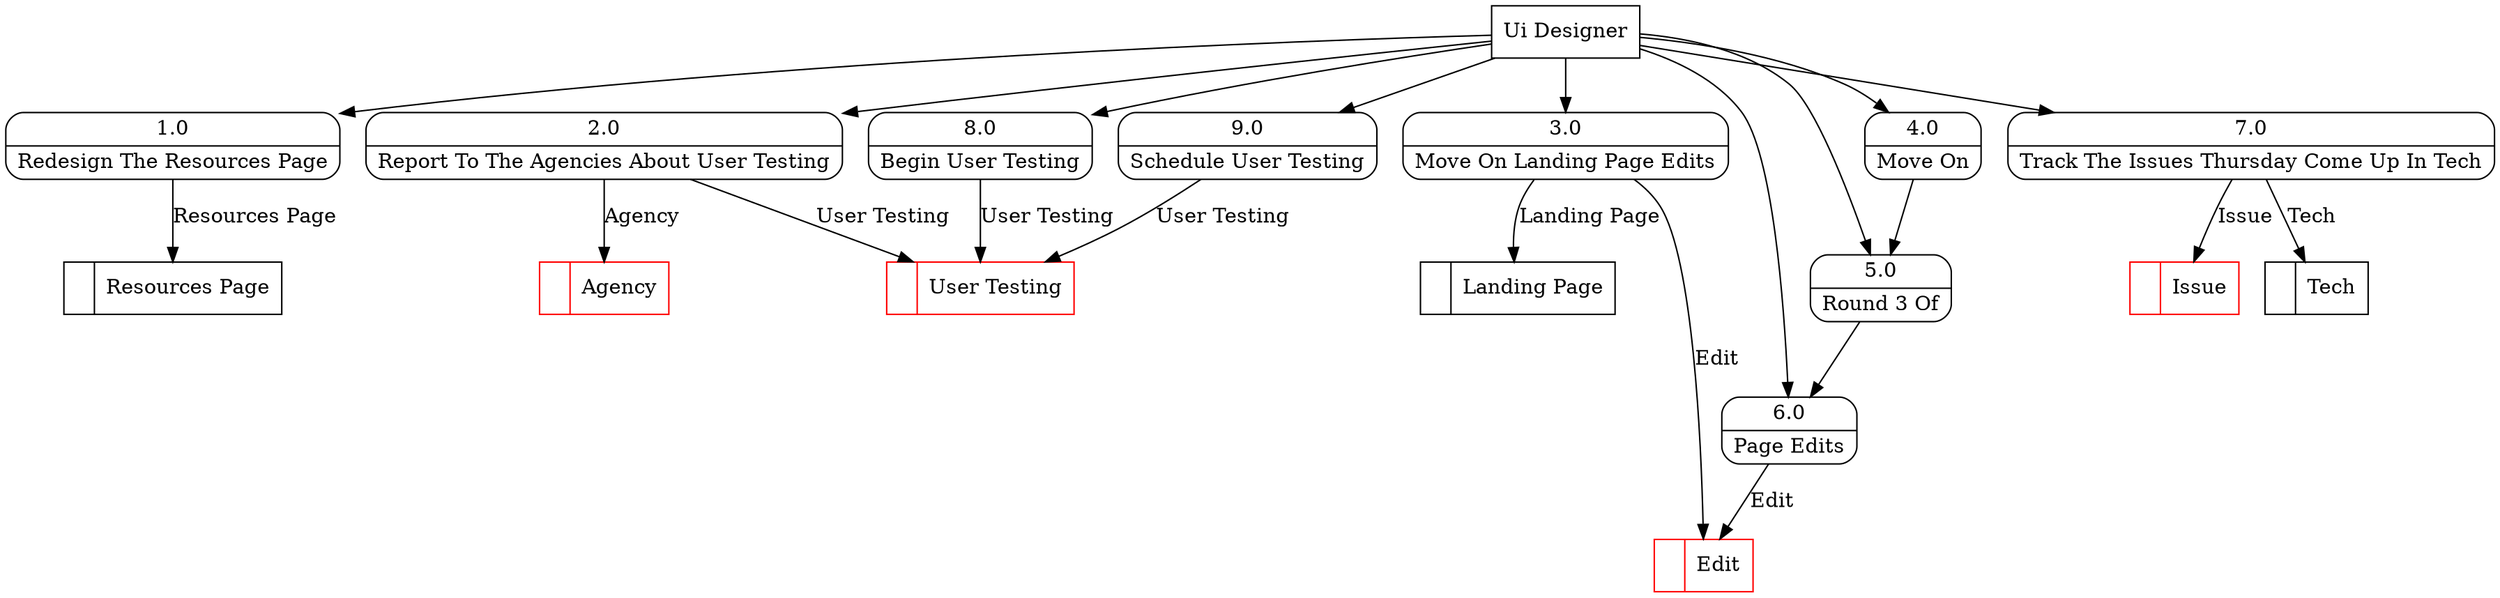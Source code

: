 digraph dfd2{ 
node[shape=record]
200 [label="<f0>  |<f1> Resources Page " ];
201 [label="<f0>  |<f1> Agency " color=red];
202 [label="<f0>  |<f1> User Testing " color=red];
203 [label="<f0>  |<f1> Edit " color=red];
204 [label="<f0>  |<f1> Issue " color=red];
205 [label="<f0>  |<f1> Tech " ];
206 [label="<f0>  |<f1> Landing Page " ];
207 [label="Ui Designer" shape=box];
208 [label="{<f0> 1.0|<f1> Redesign The Resources Page }" shape=Mrecord];
209 [label="{<f0> 2.0|<f1> Report To The Agencies About User Testing }" shape=Mrecord];
210 [label="{<f0> 3.0|<f1> Move On Landing Page Edits }" shape=Mrecord];
211 [label="{<f0> 4.0|<f1> Move On }" shape=Mrecord];
212 [label="{<f0> 5.0|<f1> Round 3 Of }" shape=Mrecord];
213 [label="{<f0> 6.0|<f1> Page Edits }" shape=Mrecord];
214 [label="{<f0> 7.0|<f1> Track The Issues Thursday Come Up In Tech }" shape=Mrecord];
215 [label="{<f0> 8.0|<f1> Begin User Testing }" shape=Mrecord];
216 [label="{<f0> 9.0|<f1> Schedule User Testing }" shape=Mrecord];
207 -> 208
207 -> 209
207 -> 210
207 -> 211
207 -> 212
207 -> 213
207 -> 214
207 -> 215
207 -> 216
208 -> 200 [label="Resources Page"]
209 -> 201 [label="Agency"]
209 -> 202 [label="User Testing"]
210 -> 203 [label="Edit"]
211 -> 212
212 -> 213
213 -> 203 [label="Edit"]
214 -> 204 [label="Issue"]
214 -> 205 [label="Tech"]
215 -> 202 [label="User Testing"]
216 -> 202 [label="User Testing"]
210 -> 206 [label="Landing Page"]
}